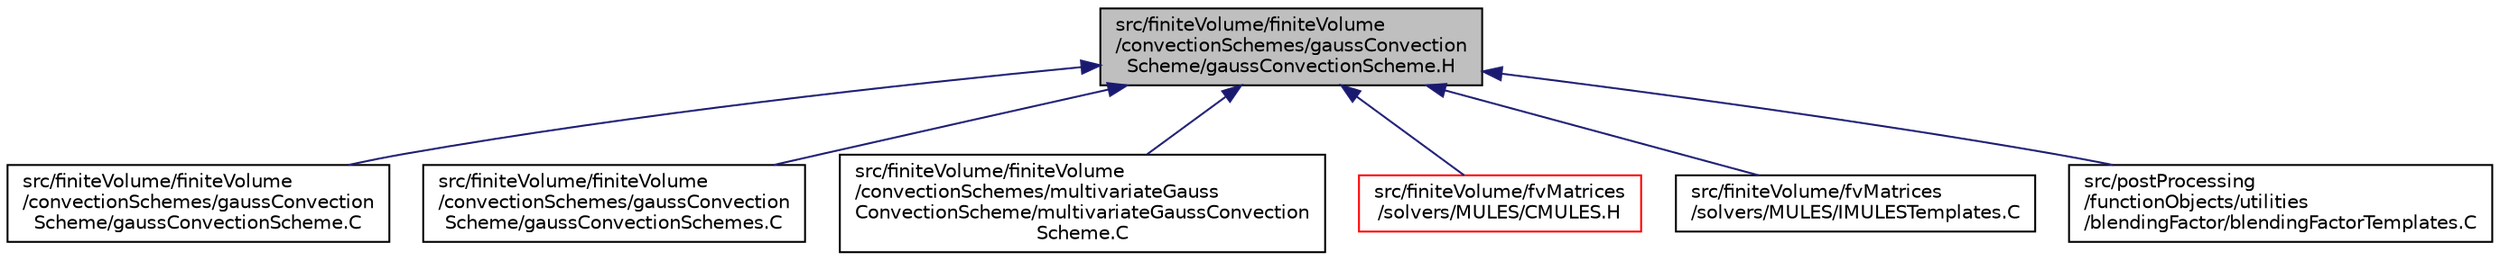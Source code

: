 digraph "src/finiteVolume/finiteVolume/convectionSchemes/gaussConvectionScheme/gaussConvectionScheme.H"
{
  bgcolor="transparent";
  edge [fontname="Helvetica",fontsize="10",labelfontname="Helvetica",labelfontsize="10"];
  node [fontname="Helvetica",fontsize="10",shape=record];
  Node1 [label="src/finiteVolume/finiteVolume\l/convectionSchemes/gaussConvection\lScheme/gaussConvectionScheme.H",height=0.2,width=0.4,color="black", fillcolor="grey75", style="filled", fontcolor="black"];
  Node1 -> Node2 [dir="back",color="midnightblue",fontsize="10",style="solid",fontname="Helvetica"];
  Node2 [label="src/finiteVolume/finiteVolume\l/convectionSchemes/gaussConvection\lScheme/gaussConvectionScheme.C",height=0.2,width=0.4,color="black",URL="$a05631.html"];
  Node1 -> Node3 [dir="back",color="midnightblue",fontsize="10",style="solid",fontname="Helvetica"];
  Node3 [label="src/finiteVolume/finiteVolume\l/convectionSchemes/gaussConvection\lScheme/gaussConvectionSchemes.C",height=0.2,width=0.4,color="black",URL="$a05633.html"];
  Node1 -> Node4 [dir="back",color="midnightblue",fontsize="10",style="solid",fontname="Helvetica"];
  Node4 [label="src/finiteVolume/finiteVolume\l/convectionSchemes/multivariateGauss\lConvectionScheme/multivariateGaussConvection\lScheme.C",height=0.2,width=0.4,color="black",URL="$a05634.html"];
  Node1 -> Node5 [dir="back",color="midnightblue",fontsize="10",style="solid",fontname="Helvetica"];
  Node5 [label="src/finiteVolume/fvMatrices\l/solvers/MULES/CMULES.H",height=0.2,width=0.4,color="red",URL="$a05808.html",tooltip="CMULES: Multidimensional universal limiter for explicit corrected implicit solution. "];
  Node1 -> Node6 [dir="back",color="midnightblue",fontsize="10",style="solid",fontname="Helvetica"];
  Node6 [label="src/finiteVolume/fvMatrices\l/solvers/MULES/IMULESTemplates.C",height=0.2,width=0.4,color="black",URL="$a05812.html"];
  Node1 -> Node7 [dir="back",color="midnightblue",fontsize="10",style="solid",fontname="Helvetica"];
  Node7 [label="src/postProcessing\l/functionObjects/utilities\l/blendingFactor/blendingFactorTemplates.C",height=0.2,width=0.4,color="black",URL="$a09346.html"];
}

